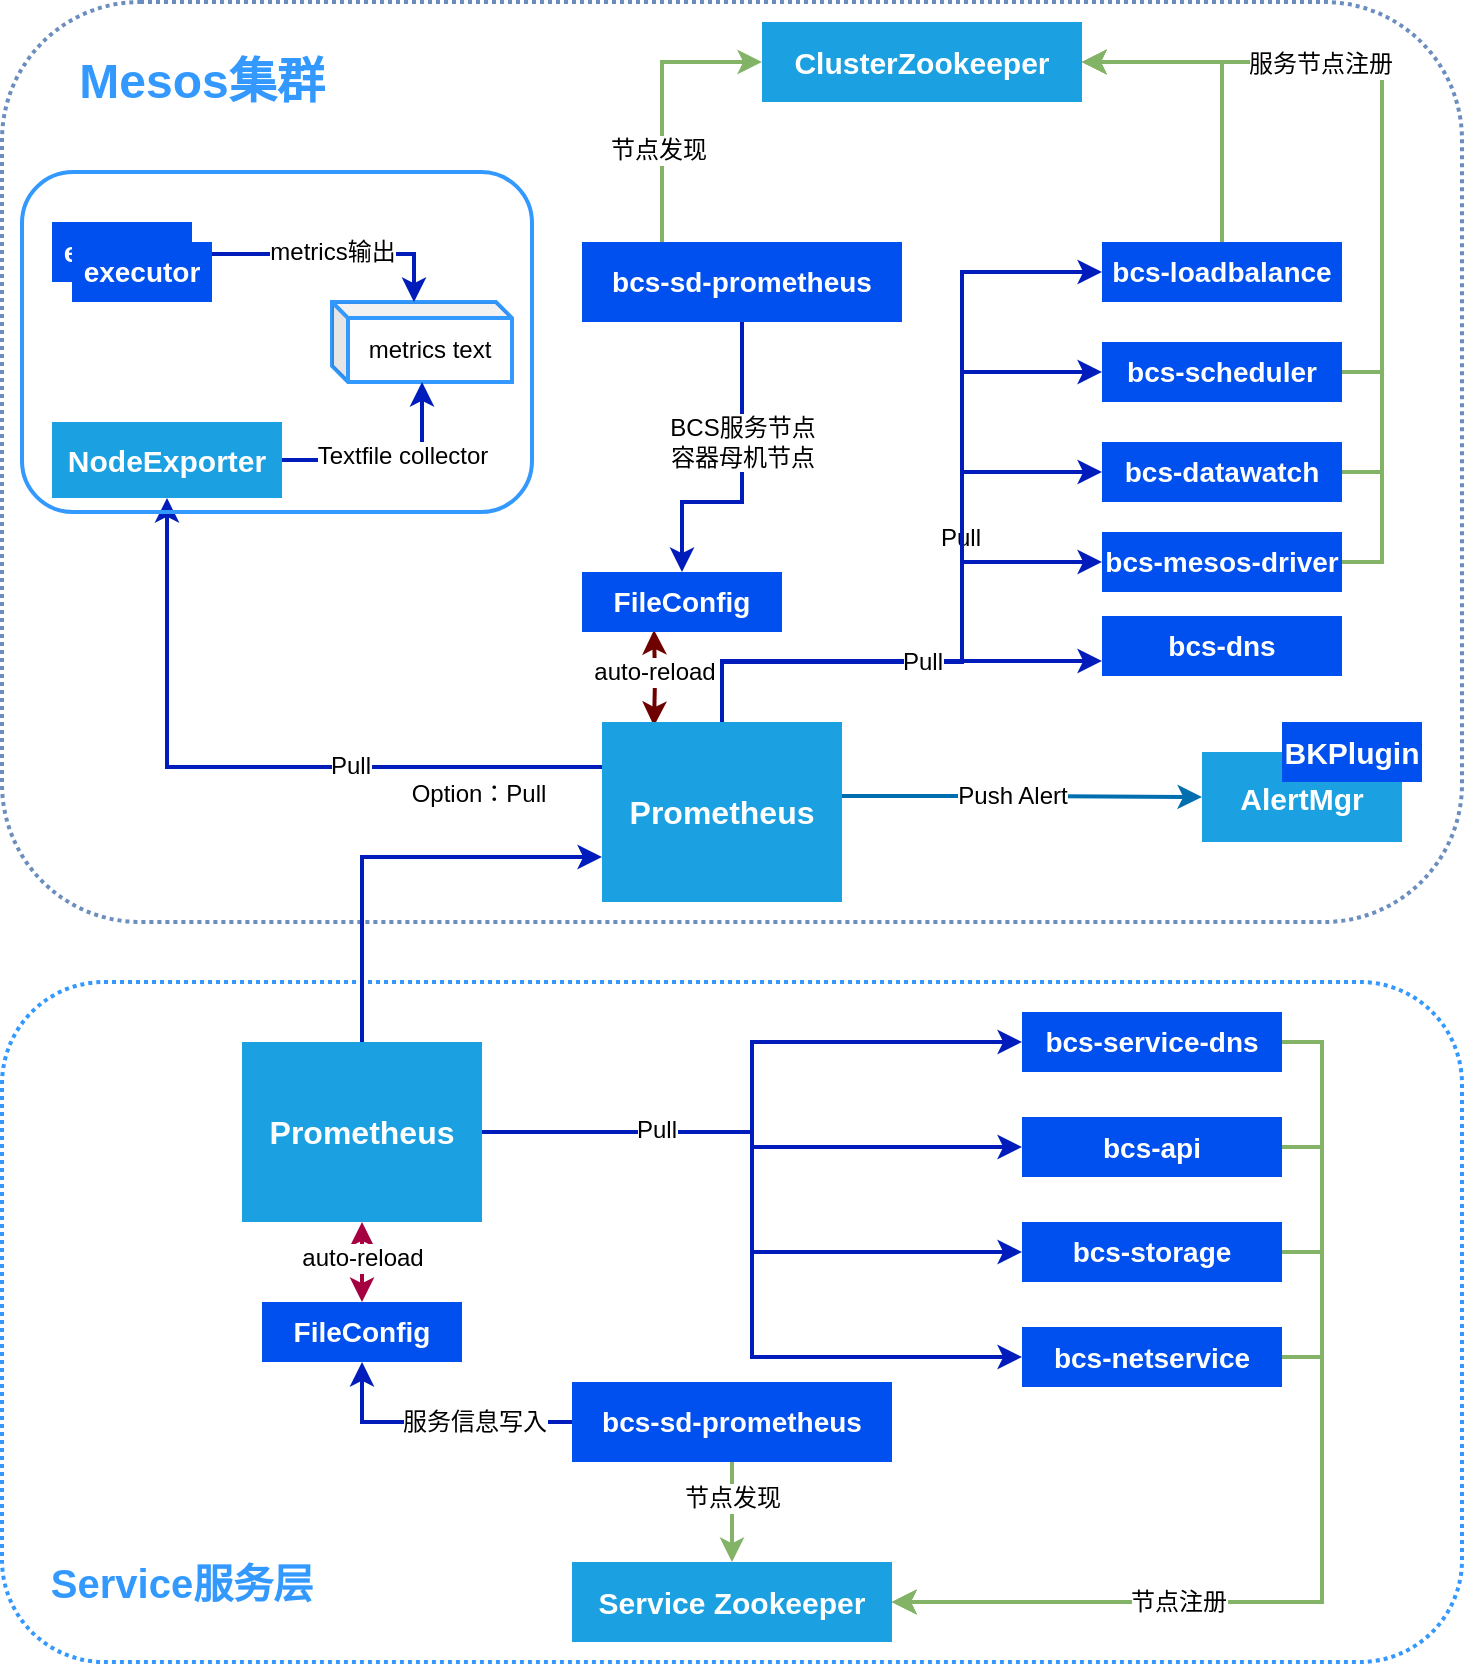 <mxfile version="11.1.4" type="device"><diagram id="Uj9XFQ96WhP0XXs3leEO" name="Page-1"><mxGraphModel dx="1106" dy="1152" grid="1" gridSize="10" guides="1" tooltips="1" connect="1" arrows="1" fold="1" page="0" pageScale="1" pageWidth="827" pageHeight="1169" background="#ffffff" math="0" shadow="0"><root><mxCell id="0"/><mxCell id="1" parent="0"/><mxCell id="anDteiFmCM_DA3Yipa1Z-70" value="" style="rounded=1;whiteSpace=wrap;html=1;dashed=1;dashPattern=1 1;strokeColor=#3399FF;strokeWidth=2;fillColor=none;fontColor=#000000;" vertex="1" parent="1"><mxGeometry x="40" y="420" width="730" height="340" as="geometry"/></mxCell><mxCell id="anDteiFmCM_DA3Yipa1Z-30" value="" style="rounded=1;whiteSpace=wrap;html=1;strokeColor=#6c8ebf;strokeWidth=2;fillColor=none;gradientColor=#7ea6e0;dashed=1;dashPattern=1 1;" vertex="1" parent="1"><mxGeometry x="40" y="-70" width="730" height="460" as="geometry"/></mxCell><mxCell id="fte52ctiR_wlFhIHHB98-5" style="edgeStyle=orthogonalEdgeStyle;rounded=0;orthogonalLoop=1;jettySize=auto;html=1;entryX=0;entryY=0.5;entryDx=0;entryDy=0;strokeWidth=2;fillColor=#1ba1e2;strokeColor=#006EAF;exitX=1;exitY=0.411;exitDx=0;exitDy=0;exitPerimeter=0;" parent="1" source="fte52ctiR_wlFhIHHB98-2" target="fte52ctiR_wlFhIHHB98-4" edge="1"><mxGeometry relative="1" as="geometry"><mxPoint x="460" y="320" as="sourcePoint"/></mxGeometry></mxCell><mxCell id="fte52ctiR_wlFhIHHB98-6" value="&lt;font color=&quot;#000000&quot;&gt;Push Alert&lt;/font&gt;" style="text;html=1;resizable=0;points=[];align=center;verticalAlign=middle;labelBackgroundColor=#ffffff;" parent="fte52ctiR_wlFhIHHB98-5" vertex="1" connectable="0"><mxGeometry x="-0.058" relative="1" as="geometry"><mxPoint as="offset"/></mxGeometry></mxCell><mxCell id="fte52ctiR_wlFhIHHB98-23" style="edgeStyle=orthogonalEdgeStyle;rounded=0;orthogonalLoop=1;jettySize=auto;html=1;strokeWidth=2;startArrow=classic;startFill=1;entryX=0.36;entryY=0.967;entryDx=0;entryDy=0;entryPerimeter=0;fillColor=#a20025;strokeColor=#6F0000;" parent="1" target="fte52ctiR_wlFhIHHB98-20" edge="1"><mxGeometry relative="1" as="geometry"><mxPoint x="366" y="292" as="sourcePoint"/><mxPoint x="367" y="244" as="targetPoint"/></mxGeometry></mxCell><mxCell id="anDteiFmCM_DA3Yipa1Z-64" value="auto-reload" style="text;html=1;resizable=0;points=[];align=center;verticalAlign=middle;labelBackgroundColor=#ffffff;fontColor=#000000;" vertex="1" connectable="0" parent="fte52ctiR_wlFhIHHB98-23"><mxGeometry x="0.125" relative="1" as="geometry"><mxPoint as="offset"/></mxGeometry></mxCell><mxCell id="fte52ctiR_wlFhIHHB98-34" style="edgeStyle=orthogonalEdgeStyle;rounded=0;orthogonalLoop=1;jettySize=auto;html=1;exitX=0.5;exitY=0;exitDx=0;exitDy=0;entryX=0;entryY=0.5;entryDx=0;entryDy=0;startArrow=none;startFill=0;strokeWidth=2;fillColor=#0050ef;strokeColor=#001DBC;" parent="1" source="fte52ctiR_wlFhIHHB98-2" target="fte52ctiR_wlFhIHHB98-33" edge="1"><mxGeometry relative="1" as="geometry"><Array as="points"><mxPoint x="400" y="260"/><mxPoint x="520" y="260"/><mxPoint x="520" y="115"/></Array></mxGeometry></mxCell><mxCell id="fte52ctiR_wlFhIHHB98-35" value="Pull" style="text;html=1;resizable=0;points=[];align=center;verticalAlign=middle;labelBackgroundColor=#ffffff;" parent="fte52ctiR_wlFhIHHB98-34" vertex="1" connectable="0"><mxGeometry x="0.162" y="1" relative="1" as="geometry"><mxPoint as="offset"/></mxGeometry></mxCell><mxCell id="fte52ctiR_wlFhIHHB98-38" style="edgeStyle=orthogonalEdgeStyle;rounded=0;orthogonalLoop=1;jettySize=auto;html=1;exitX=0.5;exitY=0;exitDx=0;exitDy=0;entryX=0;entryY=0.5;entryDx=0;entryDy=0;startArrow=none;startFill=0;strokeWidth=2;fillColor=#0050ef;strokeColor=#001DBC;" parent="1" source="fte52ctiR_wlFhIHHB98-2" target="fte52ctiR_wlFhIHHB98-36" edge="1"><mxGeometry relative="1" as="geometry"><Array as="points"><mxPoint x="400" y="260"/><mxPoint x="520" y="260"/><mxPoint x="520" y="165"/></Array></mxGeometry></mxCell><mxCell id="fte52ctiR_wlFhIHHB98-39" style="edgeStyle=orthogonalEdgeStyle;rounded=0;orthogonalLoop=1;jettySize=auto;html=1;exitX=0.5;exitY=0;exitDx=0;exitDy=0;entryX=0;entryY=0.5;entryDx=0;entryDy=0;startArrow=none;startFill=0;strokeWidth=2;fillColor=#0050ef;strokeColor=#001DBC;" parent="1" source="fte52ctiR_wlFhIHHB98-2" target="fte52ctiR_wlFhIHHB98-37" edge="1"><mxGeometry relative="1" as="geometry"><Array as="points"><mxPoint x="400" y="260"/><mxPoint x="520" y="260"/><mxPoint x="520" y="210"/></Array></mxGeometry></mxCell><mxCell id="anDteiFmCM_DA3Yipa1Z-2" style="edgeStyle=orthogonalEdgeStyle;rounded=0;orthogonalLoop=1;jettySize=auto;html=1;exitX=0.5;exitY=0;exitDx=0;exitDy=0;entryX=0;entryY=0.5;entryDx=0;entryDy=0;fontColor=#000000;fillColor=#0050ef;strokeColor=#001DBC;strokeWidth=2;" edge="1" parent="1" source="fte52ctiR_wlFhIHHB98-2" target="anDteiFmCM_DA3Yipa1Z-1"><mxGeometry relative="1" as="geometry"><Array as="points"><mxPoint x="400" y="260"/><mxPoint x="520" y="260"/><mxPoint x="520" y="65"/></Array></mxGeometry></mxCell><mxCell id="anDteiFmCM_DA3Yipa1Z-28" style="edgeStyle=orthogonalEdgeStyle;rounded=0;orthogonalLoop=1;jettySize=auto;html=1;exitX=0;exitY=0.25;exitDx=0;exitDy=0;entryX=0.5;entryY=1;entryDx=0;entryDy=0;strokeWidth=2;fontColor=#000000;fillColor=#0050ef;strokeColor=#001DBC;" edge="1" parent="1" source="fte52ctiR_wlFhIHHB98-2" target="anDteiFmCM_DA3Yipa1Z-21"><mxGeometry relative="1" as="geometry"/></mxCell><mxCell id="anDteiFmCM_DA3Yipa1Z-29" value="Pull" style="text;html=1;resizable=0;points=[];align=center;verticalAlign=middle;labelBackgroundColor=#ffffff;fontColor=#000000;" vertex="1" connectable="0" parent="anDteiFmCM_DA3Yipa1Z-28"><mxGeometry x="-0.284" y="-1" relative="1" as="geometry"><mxPoint as="offset"/></mxGeometry></mxCell><mxCell id="anDteiFmCM_DA3Yipa1Z-38" style="edgeStyle=orthogonalEdgeStyle;rounded=0;orthogonalLoop=1;jettySize=auto;html=1;exitX=0.5;exitY=0;exitDx=0;exitDy=0;entryX=0;entryY=0.75;entryDx=0;entryDy=0;strokeWidth=2;fontColor=#3399FF;fillColor=#0050ef;strokeColor=#001DBC;" edge="1" parent="1" source="fte52ctiR_wlFhIHHB98-2" target="anDteiFmCM_DA3Yipa1Z-33"><mxGeometry relative="1" as="geometry"/></mxCell><mxCell id="anDteiFmCM_DA3Yipa1Z-39" value="Pull" style="text;html=1;resizable=0;points=[];align=center;verticalAlign=middle;labelBackgroundColor=#ffffff;fontColor=#000000;" vertex="1" connectable="0" parent="anDteiFmCM_DA3Yipa1Z-38"><mxGeometry x="0.145" y="-2" relative="1" as="geometry"><mxPoint x="4" y="-2" as="offset"/></mxGeometry></mxCell><mxCell id="fte52ctiR_wlFhIHHB98-2" value="&lt;b&gt;&lt;font style=&quot;font-size: 16px&quot;&gt;Prometheus&lt;/font&gt;&lt;/b&gt;" style="rounded=0;whiteSpace=wrap;html=1;fillColor=#1ba1e2;strokeColor=none;strokeWidth=2;fontColor=#ffffff;" parent="1" vertex="1"><mxGeometry x="340" y="290" width="120" height="90" as="geometry"/></mxCell><mxCell id="fte52ctiR_wlFhIHHB98-4" value="&lt;b&gt;&lt;font style=&quot;font-size: 15px&quot;&gt;AlertMgr&lt;/font&gt;&lt;/b&gt;" style="rounded=0;whiteSpace=wrap;html=1;fillColor=#1ba1e2;strokeColor=none;strokeWidth=2;fontColor=#ffffff;" parent="1" vertex="1"><mxGeometry x="640" y="305" width="100" height="45" as="geometry"/></mxCell><mxCell id="fte52ctiR_wlFhIHHB98-7" value="&lt;span style=&quot;font-size: 15px&quot;&gt;&lt;b&gt;BKPlugin&lt;/b&gt;&lt;/span&gt;" style="rounded=0;whiteSpace=wrap;html=1;fillColor=#0050ef;strokeColor=none;strokeWidth=2;fontColor=#ffffff;" parent="1" vertex="1"><mxGeometry x="680" y="290" width="70" height="30" as="geometry"/></mxCell><mxCell id="fte52ctiR_wlFhIHHB98-20" value="&lt;b&gt;&lt;font style=&quot;font-size: 14px&quot;&gt;FileConfig&lt;/font&gt;&lt;/b&gt;" style="rounded=0;whiteSpace=wrap;html=1;fillColor=#0050ef;strokeColor=none;strokeWidth=2;fontColor=#ffffff;" parent="1" vertex="1"><mxGeometry x="330" y="215" width="100" height="30" as="geometry"/></mxCell><mxCell id="fte52ctiR_wlFhIHHB98-25" style="edgeStyle=orthogonalEdgeStyle;rounded=0;orthogonalLoop=1;jettySize=auto;html=1;entryX=0.5;entryY=0;entryDx=0;entryDy=0;startArrow=none;startFill=0;strokeWidth=2;fillColor=#0050ef;strokeColor=#001DBC;exitX=0.5;exitY=1;exitDx=0;exitDy=0;" parent="1" target="fte52ctiR_wlFhIHHB98-20" edge="1" source="fte52ctiR_wlFhIHHB98-24"><mxGeometry relative="1" as="geometry"><mxPoint x="410" y="70" as="sourcePoint"/><Array as="points"><mxPoint x="410" y="180"/><mxPoint x="380" y="180"/></Array></mxGeometry></mxCell><mxCell id="fte52ctiR_wlFhIHHB98-26" value="&lt;font color=&quot;#000000&quot;&gt;BCS服务节点&lt;br&gt;容器母机节点&lt;br&gt;&lt;/font&gt;" style="text;html=1;resizable=0;points=[];align=center;verticalAlign=middle;labelBackgroundColor=#ffffff;" parent="fte52ctiR_wlFhIHHB98-25" vertex="1" connectable="0"><mxGeometry x="-0.188" y="9" relative="1" as="geometry"><mxPoint x="-9" y="-3" as="offset"/></mxGeometry></mxCell><mxCell id="anDteiFmCM_DA3Yipa1Z-23" style="edgeStyle=orthogonalEdgeStyle;rounded=0;orthogonalLoop=1;jettySize=auto;html=1;exitX=0.25;exitY=0;exitDx=0;exitDy=0;entryX=0;entryY=0.5;entryDx=0;entryDy=0;strokeWidth=2;fontColor=#000000;gradientColor=#97d077;fillColor=#d5e8d4;strokeColor=#82b366;" edge="1" parent="1" source="fte52ctiR_wlFhIHHB98-24" target="anDteiFmCM_DA3Yipa1Z-4"><mxGeometry relative="1" as="geometry"/></mxCell><mxCell id="anDteiFmCM_DA3Yipa1Z-24" value="节点发现" style="text;html=1;resizable=0;points=[];align=center;verticalAlign=middle;labelBackgroundColor=#ffffff;fontColor=#000000;" vertex="1" connectable="0" parent="anDteiFmCM_DA3Yipa1Z-23"><mxGeometry x="-0.343" y="2" relative="1" as="geometry"><mxPoint as="offset"/></mxGeometry></mxCell><mxCell id="fte52ctiR_wlFhIHHB98-24" value="&lt;b&gt;&lt;font style=&quot;font-size: 14px&quot;&gt;bcs-sd-prometheus&lt;br&gt;&lt;/font&gt;&lt;/b&gt;" style="rounded=0;whiteSpace=wrap;html=1;fillColor=#0050ef;strokeColor=none;strokeWidth=2;fontColor=#ffffff;" parent="1" vertex="1"><mxGeometry x="330" y="50" width="160" height="40" as="geometry"/></mxCell><mxCell id="anDteiFmCM_DA3Yipa1Z-7" style="edgeStyle=orthogonalEdgeStyle;rounded=0;orthogonalLoop=1;jettySize=auto;html=1;exitX=1;exitY=0.5;exitDx=0;exitDy=0;entryX=1;entryY=0.5;entryDx=0;entryDy=0;strokeWidth=2;fontColor=#000000;fillColor=#d5e8d4;strokeColor=#82b366;gradientColor=#97d077;" edge="1" parent="1" source="fte52ctiR_wlFhIHHB98-33" target="anDteiFmCM_DA3Yipa1Z-4"><mxGeometry relative="1" as="geometry"/></mxCell><mxCell id="fte52ctiR_wlFhIHHB98-33" value="&lt;b&gt;&lt;font style=&quot;font-size: 14px&quot;&gt;bcs-scheduler&lt;/font&gt;&lt;/b&gt;" style="rounded=0;whiteSpace=wrap;html=1;fillColor=#0050ef;strokeColor=none;strokeWidth=2;fontColor=#ffffff;" parent="1" vertex="1"><mxGeometry x="590" y="100" width="120" height="30" as="geometry"/></mxCell><mxCell id="anDteiFmCM_DA3Yipa1Z-8" style="edgeStyle=orthogonalEdgeStyle;rounded=0;orthogonalLoop=1;jettySize=auto;html=1;exitX=1;exitY=0.5;exitDx=0;exitDy=0;strokeWidth=2;fontColor=#000000;fillColor=#d5e8d4;strokeColor=#82b366;gradientColor=#97d077;" edge="1" parent="1" source="fte52ctiR_wlFhIHHB98-36"><mxGeometry relative="1" as="geometry"><mxPoint x="580" y="-40" as="targetPoint"/><Array as="points"><mxPoint x="730" y="165"/><mxPoint x="730" y="-40"/></Array></mxGeometry></mxCell><mxCell id="fte52ctiR_wlFhIHHB98-36" value="&lt;b&gt;&lt;font style=&quot;font-size: 14px&quot;&gt;bcs-datawatch&lt;/font&gt;&lt;/b&gt;" style="rounded=0;whiteSpace=wrap;html=1;fillColor=#0050ef;strokeColor=none;strokeWidth=2;fontColor=#ffffff;" parent="1" vertex="1"><mxGeometry x="590" y="150" width="120" height="30" as="geometry"/></mxCell><mxCell id="anDteiFmCM_DA3Yipa1Z-9" style="edgeStyle=orthogonalEdgeStyle;rounded=0;orthogonalLoop=1;jettySize=auto;html=1;exitX=1;exitY=0.5;exitDx=0;exitDy=0;entryX=1;entryY=0.5;entryDx=0;entryDy=0;strokeWidth=2;fontColor=#000000;fillColor=#d5e8d4;strokeColor=#82b366;gradientColor=#97d077;" edge="1" parent="1" source="fte52ctiR_wlFhIHHB98-37" target="anDteiFmCM_DA3Yipa1Z-4"><mxGeometry relative="1" as="geometry"/></mxCell><mxCell id="anDteiFmCM_DA3Yipa1Z-10" value="服务节点注册" style="text;html=1;resizable=0;points=[];align=center;verticalAlign=middle;labelBackgroundColor=#ffffff;fontColor=#000000;" vertex="1" connectable="0" parent="anDteiFmCM_DA3Yipa1Z-9"><mxGeometry x="0.433" y="1" relative="1" as="geometry"><mxPoint as="offset"/></mxGeometry></mxCell><mxCell id="fte52ctiR_wlFhIHHB98-37" value="&lt;b&gt;&lt;font style=&quot;font-size: 14px&quot;&gt;bcs-mesos-driver&lt;/font&gt;&lt;/b&gt;" style="rounded=0;whiteSpace=wrap;html=1;fillColor=#0050ef;strokeColor=none;strokeWidth=2;fontColor=#ffffff;" parent="1" vertex="1"><mxGeometry x="590" y="195" width="120" height="30" as="geometry"/></mxCell><mxCell id="anDteiFmCM_DA3Yipa1Z-5" style="edgeStyle=orthogonalEdgeStyle;rounded=0;orthogonalLoop=1;jettySize=auto;html=1;exitX=0.5;exitY=0;exitDx=0;exitDy=0;entryX=1;entryY=0.5;entryDx=0;entryDy=0;strokeWidth=2;fontColor=#000000;fillColor=#d5e8d4;strokeColor=#82b366;gradientColor=#97d077;" edge="1" parent="1" source="anDteiFmCM_DA3Yipa1Z-1" target="anDteiFmCM_DA3Yipa1Z-4"><mxGeometry relative="1" as="geometry"/></mxCell><mxCell id="anDteiFmCM_DA3Yipa1Z-1" value="&lt;b&gt;&lt;font style=&quot;font-size: 14px&quot;&gt;bcs-loadbalance&lt;/font&gt;&lt;/b&gt;" style="rounded=0;whiteSpace=wrap;html=1;fillColor=#0050ef;strokeColor=none;strokeWidth=2;fontColor=#ffffff;" vertex="1" parent="1"><mxGeometry x="590" y="50" width="120" height="30" as="geometry"/></mxCell><mxCell id="anDteiFmCM_DA3Yipa1Z-4" value="&lt;font style=&quot;font-size: 15px&quot;&gt;&lt;b&gt;ClusterZookeeper&lt;/b&gt;&lt;/font&gt;" style="rounded=0;whiteSpace=wrap;html=1;fillColor=#1ba1e2;strokeColor=none;strokeWidth=2;fontColor=#ffffff;" vertex="1" parent="1"><mxGeometry x="420" y="-60" width="160" height="40" as="geometry"/></mxCell><mxCell id="anDteiFmCM_DA3Yipa1Z-27" value="" style="group" vertex="1" connectable="0" parent="1"><mxGeometry x="50" y="15" width="255" height="170" as="geometry"/></mxCell><mxCell id="anDteiFmCM_DA3Yipa1Z-12" value="" style="rounded=1;whiteSpace=wrap;html=1;fontColor=#000000;fillColor=none;strokeColor=#3399FF;strokeWidth=2;" vertex="1" parent="anDteiFmCM_DA3Yipa1Z-27"><mxGeometry width="255" height="170" as="geometry"/></mxCell><mxCell id="anDteiFmCM_DA3Yipa1Z-13" value="&lt;b&gt;&lt;font style=&quot;font-size: 14px&quot;&gt;executor&lt;/font&gt;&lt;/b&gt;" style="rounded=0;whiteSpace=wrap;html=1;fillColor=#0050ef;strokeColor=none;strokeWidth=2;fontColor=#ffffff;" vertex="1" parent="anDteiFmCM_DA3Yipa1Z-27"><mxGeometry x="15" y="25" width="70" height="30" as="geometry"/></mxCell><mxCell id="anDteiFmCM_DA3Yipa1Z-14" value="&lt;b&gt;&lt;font style=&quot;font-size: 14px&quot;&gt;executor&lt;/font&gt;&lt;/b&gt;" style="rounded=0;whiteSpace=wrap;html=1;fillColor=#0050ef;strokeColor=none;strokeWidth=2;fontColor=#ffffff;" vertex="1" parent="anDteiFmCM_DA3Yipa1Z-27"><mxGeometry x="25" y="35" width="70" height="30" as="geometry"/></mxCell><mxCell id="anDteiFmCM_DA3Yipa1Z-18" value="metrics text" style="shape=cube;whiteSpace=wrap;html=1;boundedLbl=1;backgroundOutline=1;darkOpacity=0.05;darkOpacity2=0.1;strokeColor=#3399FF;strokeWidth=2;fillColor=none;fontColor=#000000;size=8;" vertex="1" parent="anDteiFmCM_DA3Yipa1Z-27"><mxGeometry x="155" y="65" width="90" height="40" as="geometry"/></mxCell><mxCell id="anDteiFmCM_DA3Yipa1Z-19" style="edgeStyle=orthogonalEdgeStyle;rounded=0;orthogonalLoop=1;jettySize=auto;html=1;exitX=1;exitY=0.2;exitDx=0;exitDy=0;entryX=0;entryY=0;entryDx=41;entryDy=0;entryPerimeter=0;strokeWidth=2;fontColor=#000000;fillColor=#0050ef;strokeColor=#001DBC;exitPerimeter=0;" edge="1" parent="anDteiFmCM_DA3Yipa1Z-27" source="anDteiFmCM_DA3Yipa1Z-14" target="anDteiFmCM_DA3Yipa1Z-18"><mxGeometry relative="1" as="geometry"/></mxCell><mxCell id="anDteiFmCM_DA3Yipa1Z-20" value="metrics输出" style="text;html=1;resizable=0;points=[];align=center;verticalAlign=middle;labelBackgroundColor=#ffffff;fontColor=#000000;" vertex="1" connectable="0" parent="anDteiFmCM_DA3Yipa1Z-19"><mxGeometry x="0.1" y="-3" relative="1" as="geometry"><mxPoint x="-9" y="-4" as="offset"/></mxGeometry></mxCell><mxCell id="anDteiFmCM_DA3Yipa1Z-25" style="edgeStyle=orthogonalEdgeStyle;rounded=0;orthogonalLoop=1;jettySize=auto;html=1;exitX=1;exitY=0.5;exitDx=0;exitDy=0;strokeWidth=2;fontColor=#000000;fillColor=#0050ef;strokeColor=#001DBC;" edge="1" parent="anDteiFmCM_DA3Yipa1Z-27" source="anDteiFmCM_DA3Yipa1Z-21" target="anDteiFmCM_DA3Yipa1Z-18"><mxGeometry relative="1" as="geometry"/></mxCell><mxCell id="anDteiFmCM_DA3Yipa1Z-26" value="Textfile collector" style="text;html=1;resizable=0;points=[];align=center;verticalAlign=middle;labelBackgroundColor=#ffffff;fontColor=#000000;" vertex="1" connectable="0" parent="anDteiFmCM_DA3Yipa1Z-25"><mxGeometry x="0.101" y="2" relative="1" as="geometry"><mxPoint as="offset"/></mxGeometry></mxCell><mxCell id="anDteiFmCM_DA3Yipa1Z-21" value="&lt;b&gt;&lt;font style=&quot;font-size: 15px&quot;&gt;NodeExporter&lt;/font&gt;&lt;/b&gt;" style="rounded=0;whiteSpace=wrap;html=1;fillColor=#1ba1e2;strokeColor=none;strokeWidth=2;fontColor=#ffffff;" vertex="1" parent="anDteiFmCM_DA3Yipa1Z-27"><mxGeometry x="15" y="125" width="115" height="38" as="geometry"/></mxCell><mxCell id="anDteiFmCM_DA3Yipa1Z-31" value="&lt;b&gt;&lt;font style=&quot;font-size: 24px&quot;&gt;Mesos集群&lt;/font&gt;&lt;/b&gt;" style="text;html=1;align=center;verticalAlign=middle;whiteSpace=wrap;rounded=0;dashed=1;dashPattern=1 1;fontColor=#3399FF;" vertex="1" parent="1"><mxGeometry x="75" y="-50" width="130" height="40" as="geometry"/></mxCell><mxCell id="anDteiFmCM_DA3Yipa1Z-42" style="edgeStyle=orthogonalEdgeStyle;rounded=0;orthogonalLoop=1;jettySize=auto;html=1;exitX=0.5;exitY=0;exitDx=0;exitDy=0;entryX=0;entryY=0.75;entryDx=0;entryDy=0;strokeWidth=2;fontColor=#000000;fillColor=#0050ef;strokeColor=#001DBC;" edge="1" parent="1" source="anDteiFmCM_DA3Yipa1Z-32" target="fte52ctiR_wlFhIHHB98-2"><mxGeometry relative="1" as="geometry"/></mxCell><mxCell id="anDteiFmCM_DA3Yipa1Z-43" value="Option：Pull" style="text;html=1;resizable=0;points=[];align=center;verticalAlign=middle;labelBackgroundColor=#ffffff;fontColor=#000000;" vertex="1" connectable="0" parent="anDteiFmCM_DA3Yipa1Z-42"><mxGeometry x="-0.132" y="-29" relative="1" as="geometry"><mxPoint x="29" y="-32" as="offset"/></mxGeometry></mxCell><mxCell id="anDteiFmCM_DA3Yipa1Z-45" style="edgeStyle=orthogonalEdgeStyle;rounded=0;orthogonalLoop=1;jettySize=auto;html=1;exitX=0.5;exitY=1;exitDx=0;exitDy=0;entryX=0.5;entryY=0;entryDx=0;entryDy=0;strokeWidth=2;fontColor=#000000;fillColor=#d80073;strokeColor=#A50040;startArrow=classic;startFill=1;" edge="1" parent="1" source="anDteiFmCM_DA3Yipa1Z-32" target="anDteiFmCM_DA3Yipa1Z-44"><mxGeometry relative="1" as="geometry"/></mxCell><mxCell id="anDteiFmCM_DA3Yipa1Z-63" value="auto-reload" style="text;html=1;resizable=0;points=[];align=center;verticalAlign=middle;labelBackgroundColor=#ffffff;fontColor=#000000;" vertex="1" connectable="0" parent="anDteiFmCM_DA3Yipa1Z-45"><mxGeometry x="-0.1" relative="1" as="geometry"><mxPoint as="offset"/></mxGeometry></mxCell><mxCell id="anDteiFmCM_DA3Yipa1Z-65" style="edgeStyle=orthogonalEdgeStyle;rounded=0;orthogonalLoop=1;jettySize=auto;html=1;exitX=1;exitY=0.5;exitDx=0;exitDy=0;entryX=0;entryY=0.5;entryDx=0;entryDy=0;startArrow=none;startFill=0;strokeWidth=2;fontColor=#000000;fillColor=#0050ef;strokeColor=#001DBC;" edge="1" parent="1" source="anDteiFmCM_DA3Yipa1Z-32" target="anDteiFmCM_DA3Yipa1Z-50"><mxGeometry relative="1" as="geometry"/></mxCell><mxCell id="anDteiFmCM_DA3Yipa1Z-66" style="edgeStyle=orthogonalEdgeStyle;rounded=0;orthogonalLoop=1;jettySize=auto;html=1;exitX=1;exitY=0.5;exitDx=0;exitDy=0;entryX=0;entryY=0.5;entryDx=0;entryDy=0;startArrow=none;startFill=0;strokeWidth=2;fontColor=#000000;fillColor=#0050ef;strokeColor=#001DBC;" edge="1" parent="1" source="anDteiFmCM_DA3Yipa1Z-32" target="anDteiFmCM_DA3Yipa1Z-51"><mxGeometry relative="1" as="geometry"/></mxCell><mxCell id="anDteiFmCM_DA3Yipa1Z-67" style="edgeStyle=orthogonalEdgeStyle;rounded=0;orthogonalLoop=1;jettySize=auto;html=1;exitX=1;exitY=0.5;exitDx=0;exitDy=0;entryX=0;entryY=0.5;entryDx=0;entryDy=0;startArrow=none;startFill=0;strokeWidth=2;fontColor=#000000;fillColor=#0050ef;strokeColor=#001DBC;" edge="1" parent="1" source="anDteiFmCM_DA3Yipa1Z-32" target="anDteiFmCM_DA3Yipa1Z-52"><mxGeometry relative="1" as="geometry"/></mxCell><mxCell id="anDteiFmCM_DA3Yipa1Z-68" style="edgeStyle=orthogonalEdgeStyle;rounded=0;orthogonalLoop=1;jettySize=auto;html=1;exitX=1;exitY=0.5;exitDx=0;exitDy=0;entryX=0;entryY=0.5;entryDx=0;entryDy=0;startArrow=none;startFill=0;strokeWidth=2;fontColor=#000000;fillColor=#0050ef;strokeColor=#001DBC;" edge="1" parent="1" source="anDteiFmCM_DA3Yipa1Z-32" target="anDteiFmCM_DA3Yipa1Z-53"><mxGeometry relative="1" as="geometry"/></mxCell><mxCell id="anDteiFmCM_DA3Yipa1Z-69" value="Pull" style="text;html=1;resizable=0;points=[];align=center;verticalAlign=middle;labelBackgroundColor=#ffffff;fontColor=#000000;" vertex="1" connectable="0" parent="anDteiFmCM_DA3Yipa1Z-68"><mxGeometry x="-0.546" y="1" relative="1" as="geometry"><mxPoint as="offset"/></mxGeometry></mxCell><mxCell id="anDteiFmCM_DA3Yipa1Z-32" value="&lt;b&gt;&lt;font style=&quot;font-size: 16px&quot;&gt;Prometheus&lt;/font&gt;&lt;/b&gt;" style="rounded=0;whiteSpace=wrap;html=1;fillColor=#1ba1e2;strokeColor=none;strokeWidth=2;fontColor=#ffffff;" vertex="1" parent="1"><mxGeometry x="160" y="450" width="120" height="90" as="geometry"/></mxCell><mxCell id="anDteiFmCM_DA3Yipa1Z-33" value="&lt;b&gt;&lt;font style=&quot;font-size: 14px&quot;&gt;bcs-dns&lt;/font&gt;&lt;/b&gt;" style="rounded=0;whiteSpace=wrap;html=1;fillColor=#0050ef;strokeColor=none;strokeWidth=2;fontColor=#ffffff;" vertex="1" parent="1"><mxGeometry x="590" y="237" width="120" height="30" as="geometry"/></mxCell><mxCell id="anDteiFmCM_DA3Yipa1Z-46" style="edgeStyle=orthogonalEdgeStyle;rounded=0;orthogonalLoop=1;jettySize=auto;html=1;exitX=0;exitY=0.5;exitDx=0;exitDy=0;entryX=0.5;entryY=1;entryDx=0;entryDy=0;startArrow=none;startFill=0;strokeWidth=2;fontColor=#000000;fillColor=#0050ef;strokeColor=#001DBC;" edge="1" parent="1" source="anDteiFmCM_DA3Yipa1Z-40" target="anDteiFmCM_DA3Yipa1Z-44"><mxGeometry relative="1" as="geometry"/></mxCell><mxCell id="anDteiFmCM_DA3Yipa1Z-47" value="服务信息写入" style="text;html=1;resizable=0;points=[];align=center;verticalAlign=middle;labelBackgroundColor=#ffffff;fontColor=#000000;" vertex="1" connectable="0" parent="anDteiFmCM_DA3Yipa1Z-46"><mxGeometry x="-0.267" relative="1" as="geometry"><mxPoint as="offset"/></mxGeometry></mxCell><mxCell id="anDteiFmCM_DA3Yipa1Z-54" style="edgeStyle=orthogonalEdgeStyle;rounded=0;orthogonalLoop=1;jettySize=auto;html=1;exitX=0.5;exitY=1;exitDx=0;exitDy=0;entryX=0.5;entryY=0;entryDx=0;entryDy=0;startArrow=none;startFill=0;strokeWidth=2;fontColor=#000000;gradientColor=#97d077;fillColor=#d5e8d4;strokeColor=#82b366;" edge="1" parent="1" source="anDteiFmCM_DA3Yipa1Z-40" target="anDteiFmCM_DA3Yipa1Z-48"><mxGeometry relative="1" as="geometry"/></mxCell><mxCell id="anDteiFmCM_DA3Yipa1Z-55" value="节点发现" style="text;html=1;resizable=0;points=[];align=center;verticalAlign=middle;labelBackgroundColor=#ffffff;fontColor=#000000;" vertex="1" connectable="0" parent="anDteiFmCM_DA3Yipa1Z-54"><mxGeometry x="-0.28" relative="1" as="geometry"><mxPoint as="offset"/></mxGeometry></mxCell><mxCell id="anDteiFmCM_DA3Yipa1Z-40" value="&lt;b&gt;&lt;font style=&quot;font-size: 14px&quot;&gt;bcs-sd-prometheus&lt;br&gt;&lt;/font&gt;&lt;/b&gt;" style="rounded=0;whiteSpace=wrap;html=1;fillColor=#0050ef;strokeColor=none;strokeWidth=2;fontColor=#ffffff;" vertex="1" parent="1"><mxGeometry x="325" y="620" width="160" height="40" as="geometry"/></mxCell><mxCell id="anDteiFmCM_DA3Yipa1Z-44" value="&lt;b&gt;&lt;font style=&quot;font-size: 14px&quot;&gt;FileConfig&lt;/font&gt;&lt;/b&gt;" style="rounded=0;whiteSpace=wrap;html=1;fillColor=#0050ef;strokeColor=none;strokeWidth=2;fontColor=#ffffff;" vertex="1" parent="1"><mxGeometry x="170" y="580" width="100" height="30" as="geometry"/></mxCell><mxCell id="anDteiFmCM_DA3Yipa1Z-48" value="&lt;font style=&quot;font-size: 15px&quot;&gt;&lt;b&gt;Service Zookeeper&lt;/b&gt;&lt;/font&gt;" style="rounded=0;whiteSpace=wrap;html=1;fillColor=#1ba1e2;strokeColor=none;strokeWidth=2;fontColor=#ffffff;" vertex="1" parent="1"><mxGeometry x="325" y="710" width="160" height="40" as="geometry"/></mxCell><mxCell id="anDteiFmCM_DA3Yipa1Z-61" style="edgeStyle=orthogonalEdgeStyle;rounded=0;orthogonalLoop=1;jettySize=auto;html=1;exitX=1;exitY=0.5;exitDx=0;exitDy=0;entryX=1;entryY=0.5;entryDx=0;entryDy=0;startArrow=none;startFill=0;strokeWidth=2;fontColor=#000000;gradientColor=#97d077;fillColor=#d5e8d4;strokeColor=#82b366;" edge="1" parent="1" source="anDteiFmCM_DA3Yipa1Z-50" target="anDteiFmCM_DA3Yipa1Z-48"><mxGeometry relative="1" as="geometry"/></mxCell><mxCell id="anDteiFmCM_DA3Yipa1Z-50" value="&lt;b&gt;&lt;font style=&quot;font-size: 14px&quot;&gt;bcs-service-dns&lt;/font&gt;&lt;/b&gt;" style="rounded=0;whiteSpace=wrap;html=1;fillColor=#0050ef;strokeColor=none;strokeWidth=2;fontColor=#ffffff;" vertex="1" parent="1"><mxGeometry x="550" y="435" width="130" height="30" as="geometry"/></mxCell><mxCell id="anDteiFmCM_DA3Yipa1Z-60" style="edgeStyle=orthogonalEdgeStyle;rounded=0;orthogonalLoop=1;jettySize=auto;html=1;exitX=1;exitY=0.5;exitDx=0;exitDy=0;entryX=1;entryY=0.5;entryDx=0;entryDy=0;startArrow=none;startFill=0;strokeWidth=2;fontColor=#000000;gradientColor=#97d077;fillColor=#d5e8d4;strokeColor=#82b366;" edge="1" parent="1" source="anDteiFmCM_DA3Yipa1Z-51" target="anDteiFmCM_DA3Yipa1Z-48"><mxGeometry relative="1" as="geometry"/></mxCell><mxCell id="anDteiFmCM_DA3Yipa1Z-51" value="&lt;b&gt;&lt;font style=&quot;font-size: 14px&quot;&gt;bcs-api&lt;/font&gt;&lt;/b&gt;" style="rounded=0;whiteSpace=wrap;html=1;fillColor=#0050ef;strokeColor=none;strokeWidth=2;fontColor=#ffffff;" vertex="1" parent="1"><mxGeometry x="550" y="487.5" width="130" height="30" as="geometry"/></mxCell><mxCell id="anDteiFmCM_DA3Yipa1Z-57" style="edgeStyle=orthogonalEdgeStyle;rounded=0;orthogonalLoop=1;jettySize=auto;html=1;exitX=1;exitY=0.5;exitDx=0;exitDy=0;startArrow=none;startFill=0;strokeWidth=2;fontColor=#000000;gradientColor=#97d077;fillColor=#d5e8d4;strokeColor=#82b366;entryX=1;entryY=0.5;entryDx=0;entryDy=0;" edge="1" parent="1" source="anDteiFmCM_DA3Yipa1Z-52" target="anDteiFmCM_DA3Yipa1Z-48"><mxGeometry relative="1" as="geometry"><mxPoint x="490" y="730" as="targetPoint"/><Array as="points"><mxPoint x="700" y="555"/><mxPoint x="700" y="730"/></Array></mxGeometry></mxCell><mxCell id="anDteiFmCM_DA3Yipa1Z-52" value="&lt;b&gt;&lt;font style=&quot;font-size: 14px&quot;&gt;bcs-storage&lt;/font&gt;&lt;/b&gt;" style="rounded=0;whiteSpace=wrap;html=1;fillColor=#0050ef;strokeColor=none;strokeWidth=2;fontColor=#ffffff;" vertex="1" parent="1"><mxGeometry x="550" y="540" width="130" height="30" as="geometry"/></mxCell><mxCell id="anDteiFmCM_DA3Yipa1Z-59" style="edgeStyle=orthogonalEdgeStyle;rounded=0;orthogonalLoop=1;jettySize=auto;html=1;exitX=1;exitY=0.5;exitDx=0;exitDy=0;entryX=1;entryY=0.5;entryDx=0;entryDy=0;startArrow=none;startFill=0;strokeWidth=2;fontColor=#000000;gradientColor=#97d077;fillColor=#d5e8d4;strokeColor=#82b366;" edge="1" parent="1" source="anDteiFmCM_DA3Yipa1Z-53" target="anDteiFmCM_DA3Yipa1Z-48"><mxGeometry relative="1" as="geometry"/></mxCell><mxCell id="anDteiFmCM_DA3Yipa1Z-62" value="节点注册" style="text;html=1;resizable=0;points=[];align=center;verticalAlign=middle;labelBackgroundColor=#ffffff;fontColor=#000000;" vertex="1" connectable="0" parent="anDteiFmCM_DA3Yipa1Z-59"><mxGeometry x="0.199" relative="1" as="geometry"><mxPoint as="offset"/></mxGeometry></mxCell><mxCell id="anDteiFmCM_DA3Yipa1Z-53" value="&lt;b&gt;&lt;font style=&quot;font-size: 14px&quot;&gt;bcs-netservice&lt;/font&gt;&lt;/b&gt;" style="rounded=0;whiteSpace=wrap;html=1;fillColor=#0050ef;strokeColor=none;strokeWidth=2;fontColor=#ffffff;" vertex="1" parent="1"><mxGeometry x="550" y="592.5" width="130" height="30" as="geometry"/></mxCell><mxCell id="anDteiFmCM_DA3Yipa1Z-71" value="Service服务层" style="text;html=1;strokeColor=none;fillColor=none;align=center;verticalAlign=middle;whiteSpace=wrap;rounded=0;dashed=1;dashPattern=1 1;fontColor=#3399FF;fontStyle=1;fontSize=20;" vertex="1" parent="1"><mxGeometry x="50" y="700" width="160" height="40" as="geometry"/></mxCell></root></mxGraphModel></diagram></mxfile>